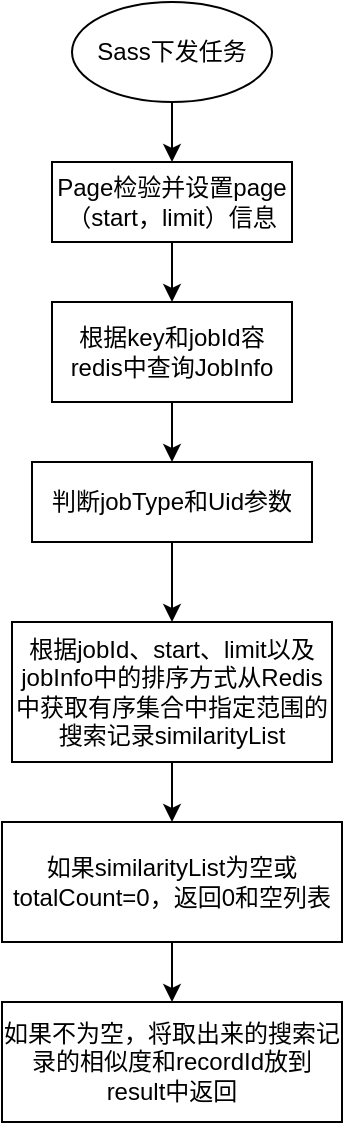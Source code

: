 <mxfile version="24.7.7">
  <diagram name="第 1 页" id="p9ECX3o85oFw_eTdMMI6">
    <mxGraphModel dx="1147" dy="737" grid="1" gridSize="10" guides="1" tooltips="1" connect="1" arrows="1" fold="1" page="1" pageScale="1" pageWidth="827" pageHeight="1169" math="0" shadow="0">
      <root>
        <mxCell id="0" />
        <mxCell id="1" parent="0" />
        <mxCell id="8aVGLorli8NCL3XHWJvo-8" style="edgeStyle=orthogonalEdgeStyle;rounded=0;orthogonalLoop=1;jettySize=auto;html=1;exitX=0.5;exitY=1;exitDx=0;exitDy=0;entryX=0.5;entryY=0;entryDx=0;entryDy=0;" edge="1" parent="1" source="8aVGLorli8NCL3XHWJvo-1" target="8aVGLorli8NCL3XHWJvo-2">
          <mxGeometry relative="1" as="geometry" />
        </mxCell>
        <mxCell id="8aVGLorli8NCL3XHWJvo-1" value="Sass下发任务" style="ellipse;whiteSpace=wrap;html=1;" vertex="1" parent="1">
          <mxGeometry x="310" y="40" width="100" height="50" as="geometry" />
        </mxCell>
        <mxCell id="8aVGLorli8NCL3XHWJvo-9" style="edgeStyle=orthogonalEdgeStyle;rounded=0;orthogonalLoop=1;jettySize=auto;html=1;exitX=0.5;exitY=1;exitDx=0;exitDy=0;entryX=0.5;entryY=0;entryDx=0;entryDy=0;" edge="1" parent="1" source="8aVGLorli8NCL3XHWJvo-2" target="8aVGLorli8NCL3XHWJvo-3">
          <mxGeometry relative="1" as="geometry" />
        </mxCell>
        <mxCell id="8aVGLorli8NCL3XHWJvo-2" value="Page检验并设置page（start，limit）信息" style="rounded=0;whiteSpace=wrap;html=1;" vertex="1" parent="1">
          <mxGeometry x="300" y="120" width="120" height="40" as="geometry" />
        </mxCell>
        <mxCell id="8aVGLorli8NCL3XHWJvo-10" style="edgeStyle=orthogonalEdgeStyle;rounded=0;orthogonalLoop=1;jettySize=auto;html=1;exitX=0.5;exitY=1;exitDx=0;exitDy=0;entryX=0.5;entryY=0;entryDx=0;entryDy=0;" edge="1" parent="1" source="8aVGLorli8NCL3XHWJvo-3" target="8aVGLorli8NCL3XHWJvo-4">
          <mxGeometry relative="1" as="geometry" />
        </mxCell>
        <mxCell id="8aVGLorli8NCL3XHWJvo-3" value="根据key和jobId容redis中查询JobInfo" style="rounded=0;whiteSpace=wrap;html=1;" vertex="1" parent="1">
          <mxGeometry x="300" y="190" width="120" height="50" as="geometry" />
        </mxCell>
        <mxCell id="8aVGLorli8NCL3XHWJvo-11" style="edgeStyle=orthogonalEdgeStyle;rounded=0;orthogonalLoop=1;jettySize=auto;html=1;exitX=0.5;exitY=1;exitDx=0;exitDy=0;entryX=0.5;entryY=0;entryDx=0;entryDy=0;" edge="1" parent="1" source="8aVGLorli8NCL3XHWJvo-4" target="8aVGLorli8NCL3XHWJvo-5">
          <mxGeometry relative="1" as="geometry" />
        </mxCell>
        <mxCell id="8aVGLorli8NCL3XHWJvo-4" value="判断jobType和Uid参数" style="rounded=0;whiteSpace=wrap;html=1;" vertex="1" parent="1">
          <mxGeometry x="290" y="270" width="140" height="40" as="geometry" />
        </mxCell>
        <mxCell id="8aVGLorli8NCL3XHWJvo-12" style="edgeStyle=orthogonalEdgeStyle;rounded=0;orthogonalLoop=1;jettySize=auto;html=1;exitX=0.5;exitY=1;exitDx=0;exitDy=0;entryX=0.5;entryY=0;entryDx=0;entryDy=0;" edge="1" parent="1" source="8aVGLorli8NCL3XHWJvo-5" target="8aVGLorli8NCL3XHWJvo-6">
          <mxGeometry relative="1" as="geometry" />
        </mxCell>
        <mxCell id="8aVGLorli8NCL3XHWJvo-5" value="根据jobId、start、limit以及jobInfo中的排序方式从Redis中获取有序集合中指定范围的搜索记录similarityList" style="rounded=0;whiteSpace=wrap;html=1;" vertex="1" parent="1">
          <mxGeometry x="280" y="350" width="160" height="70" as="geometry" />
        </mxCell>
        <mxCell id="8aVGLorli8NCL3XHWJvo-13" style="edgeStyle=orthogonalEdgeStyle;rounded=0;orthogonalLoop=1;jettySize=auto;html=1;exitX=0.5;exitY=1;exitDx=0;exitDy=0;entryX=0.5;entryY=0;entryDx=0;entryDy=0;" edge="1" parent="1" source="8aVGLorli8NCL3XHWJvo-6" target="8aVGLorli8NCL3XHWJvo-7">
          <mxGeometry relative="1" as="geometry" />
        </mxCell>
        <mxCell id="8aVGLorli8NCL3XHWJvo-6" value="如果similarityList为空或totalCount=0，返回0和空列表" style="rounded=0;whiteSpace=wrap;html=1;" vertex="1" parent="1">
          <mxGeometry x="275" y="450" width="170" height="60" as="geometry" />
        </mxCell>
        <mxCell id="8aVGLorli8NCL3XHWJvo-7" value="如果不为空，将取出来的搜索记录的相似度和recordId放到result中返回" style="rounded=0;whiteSpace=wrap;html=1;" vertex="1" parent="1">
          <mxGeometry x="275" y="540" width="170" height="60" as="geometry" />
        </mxCell>
      </root>
    </mxGraphModel>
  </diagram>
</mxfile>
